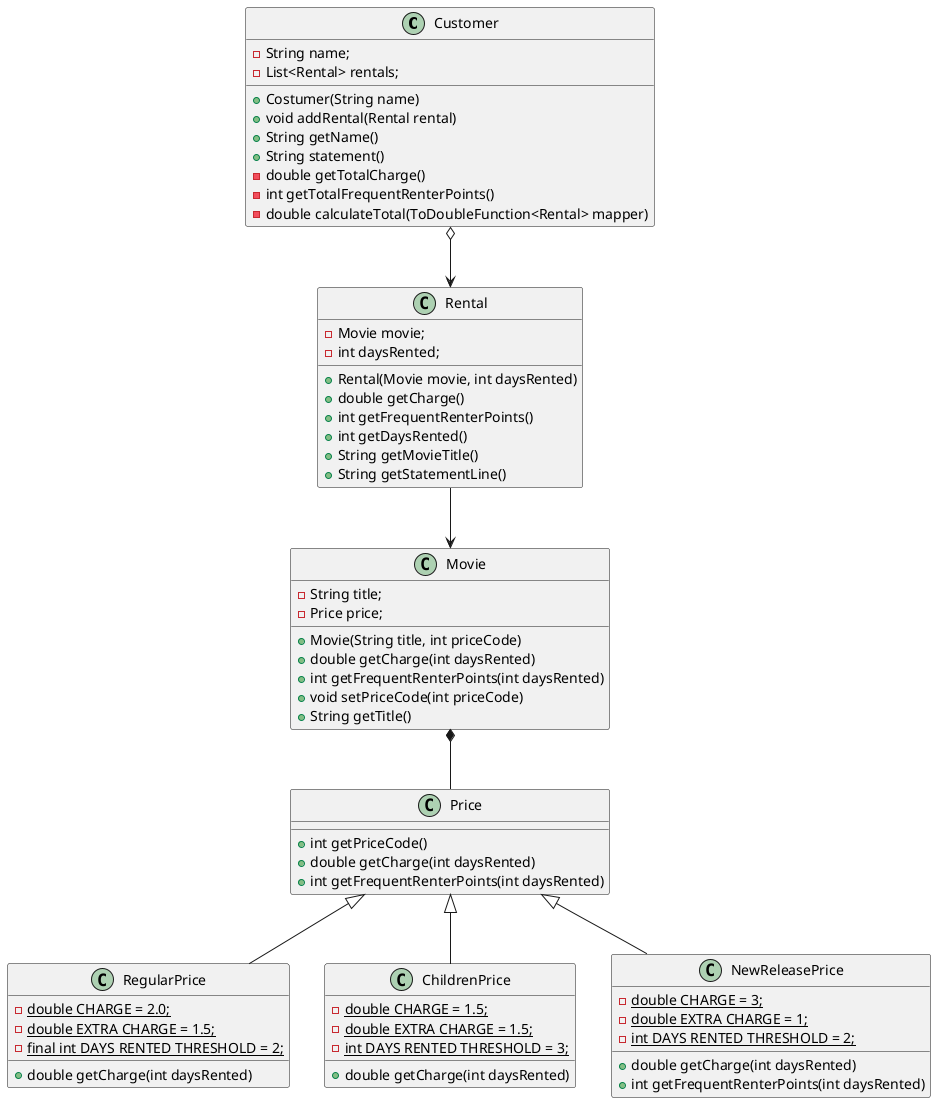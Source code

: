 @startuml movies

class Customer {
- String name;
- List<Rental> rentals;

+ Costumer(String name)
+ void addRental(Rental rental)
+ String getName()
+ String statement()
- double getTotalCharge()
- int getTotalFrequentRenterPoints()
- double calculateTotal(ToDoubleFunction<Rental> mapper)
}

class Rental {
- Movie movie;
- int daysRented;

+ Rental(Movie movie, int daysRented)
+ double getCharge()
+ int getFrequentRenterPoints()
+ int getDaysRented()
+ String getMovieTitle()
+ String getStatementLine()
}

class Movie {
- String title;
- Price price;

+ Movie(String title, int priceCode)
+ double getCharge(int daysRented)
+ int getFrequentRenterPoints(int daysRented)
+ void setPriceCode(int priceCode)
+ String getTitle()
}

class Price {
+ int getPriceCode()
+ double getCharge(int daysRented)
+ int getFrequentRenterPoints(int daysRented)
}
class RegularPrice {
{static}- double CHARGE = 2.0;
{static}- double EXTRA CHARGE = 1.5;
{static}- final int DAYS RENTED THRESHOLD = 2;
+ double getCharge(int daysRented)
}
class ChildrenPrice {
{static}- double CHARGE = 1.5;
{static}- double EXTRA CHARGE = 1.5;
{static}- int DAYS RENTED THRESHOLD = 3;
+ double getCharge(int daysRented)
}
class NewReleasePrice {
{static}- double CHARGE = 3;
{static}- double EXTRA CHARGE = 1;
{static}- int DAYS RENTED THRESHOLD = 2;
+ double getCharge(int daysRented)
+ int getFrequentRenterPoints(int daysRented)
}

Customer o-down-> Rental
Rental -down-> Movie
Movie *-down- Price
Price <|-down- RegularPrice
Price <|-down- ChildrenPrice
Price <|-down- NewReleasePrice

@enduml

